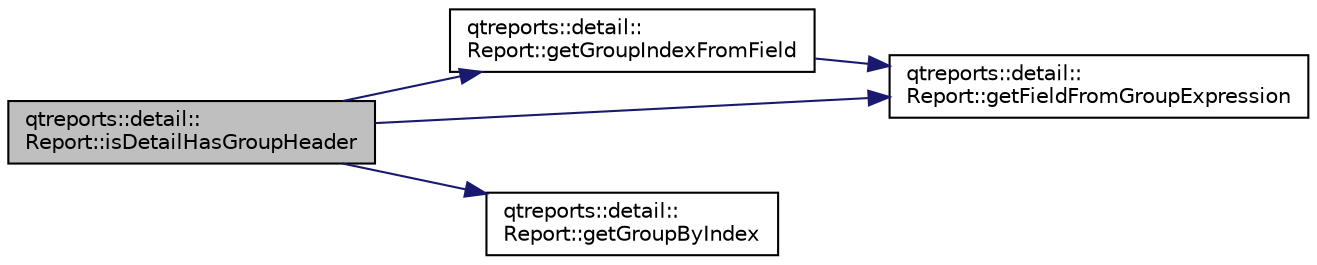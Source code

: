 digraph "qtreports::detail::Report::isDetailHasGroupHeader"
{
 // INTERACTIVE_SVG=YES
  bgcolor="transparent";
  edge [fontname="Helvetica",fontsize="10",labelfontname="Helvetica",labelfontsize="10"];
  node [fontname="Helvetica",fontsize="10",shape=record];
  rankdir="LR";
  Node1 [label="qtreports::detail::\lReport::isDetailHasGroupHeader",height=0.2,width=0.4,color="black", fillcolor="grey75", style="filled", fontcolor="black"];
  Node1 -> Node2 [color="midnightblue",fontsize="10",style="solid",fontname="Helvetica"];
  Node2 [label="qtreports::detail::\lReport::getGroupIndexFromField",height=0.2,width=0.4,color="black",URL="$classqtreports_1_1detail_1_1_report.html#a6bec8b279652c93ca97fbc981a1bbde6"];
  Node2 -> Node3 [color="midnightblue",fontsize="10",style="solid",fontname="Helvetica"];
  Node3 [label="qtreports::detail::\lReport::getFieldFromGroupExpression",height=0.2,width=0.4,color="black",URL="$classqtreports_1_1detail_1_1_report.html#a7ed52dab72fd40799444c74426d4163e"];
  Node1 -> Node3 [color="midnightblue",fontsize="10",style="solid",fontname="Helvetica"];
  Node1 -> Node4 [color="midnightblue",fontsize="10",style="solid",fontname="Helvetica"];
  Node4 [label="qtreports::detail::\lReport::getGroupByIndex",height=0.2,width=0.4,color="black",URL="$classqtreports_1_1detail_1_1_report.html#a0af8f2932f7b116c2db67cc8d8ee644e"];
}
